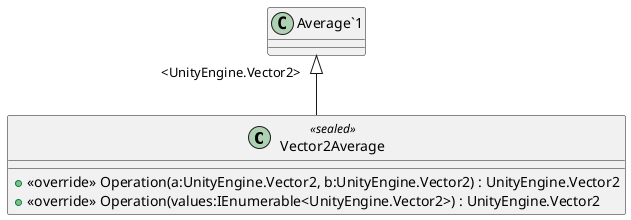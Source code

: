 @startuml
class Vector2Average <<sealed>> {
    + <<override>> Operation(a:UnityEngine.Vector2, b:UnityEngine.Vector2) : UnityEngine.Vector2
    + <<override>> Operation(values:IEnumerable<UnityEngine.Vector2>) : UnityEngine.Vector2
}
"Average`1" "<UnityEngine.Vector2>" <|-- Vector2Average
@enduml
